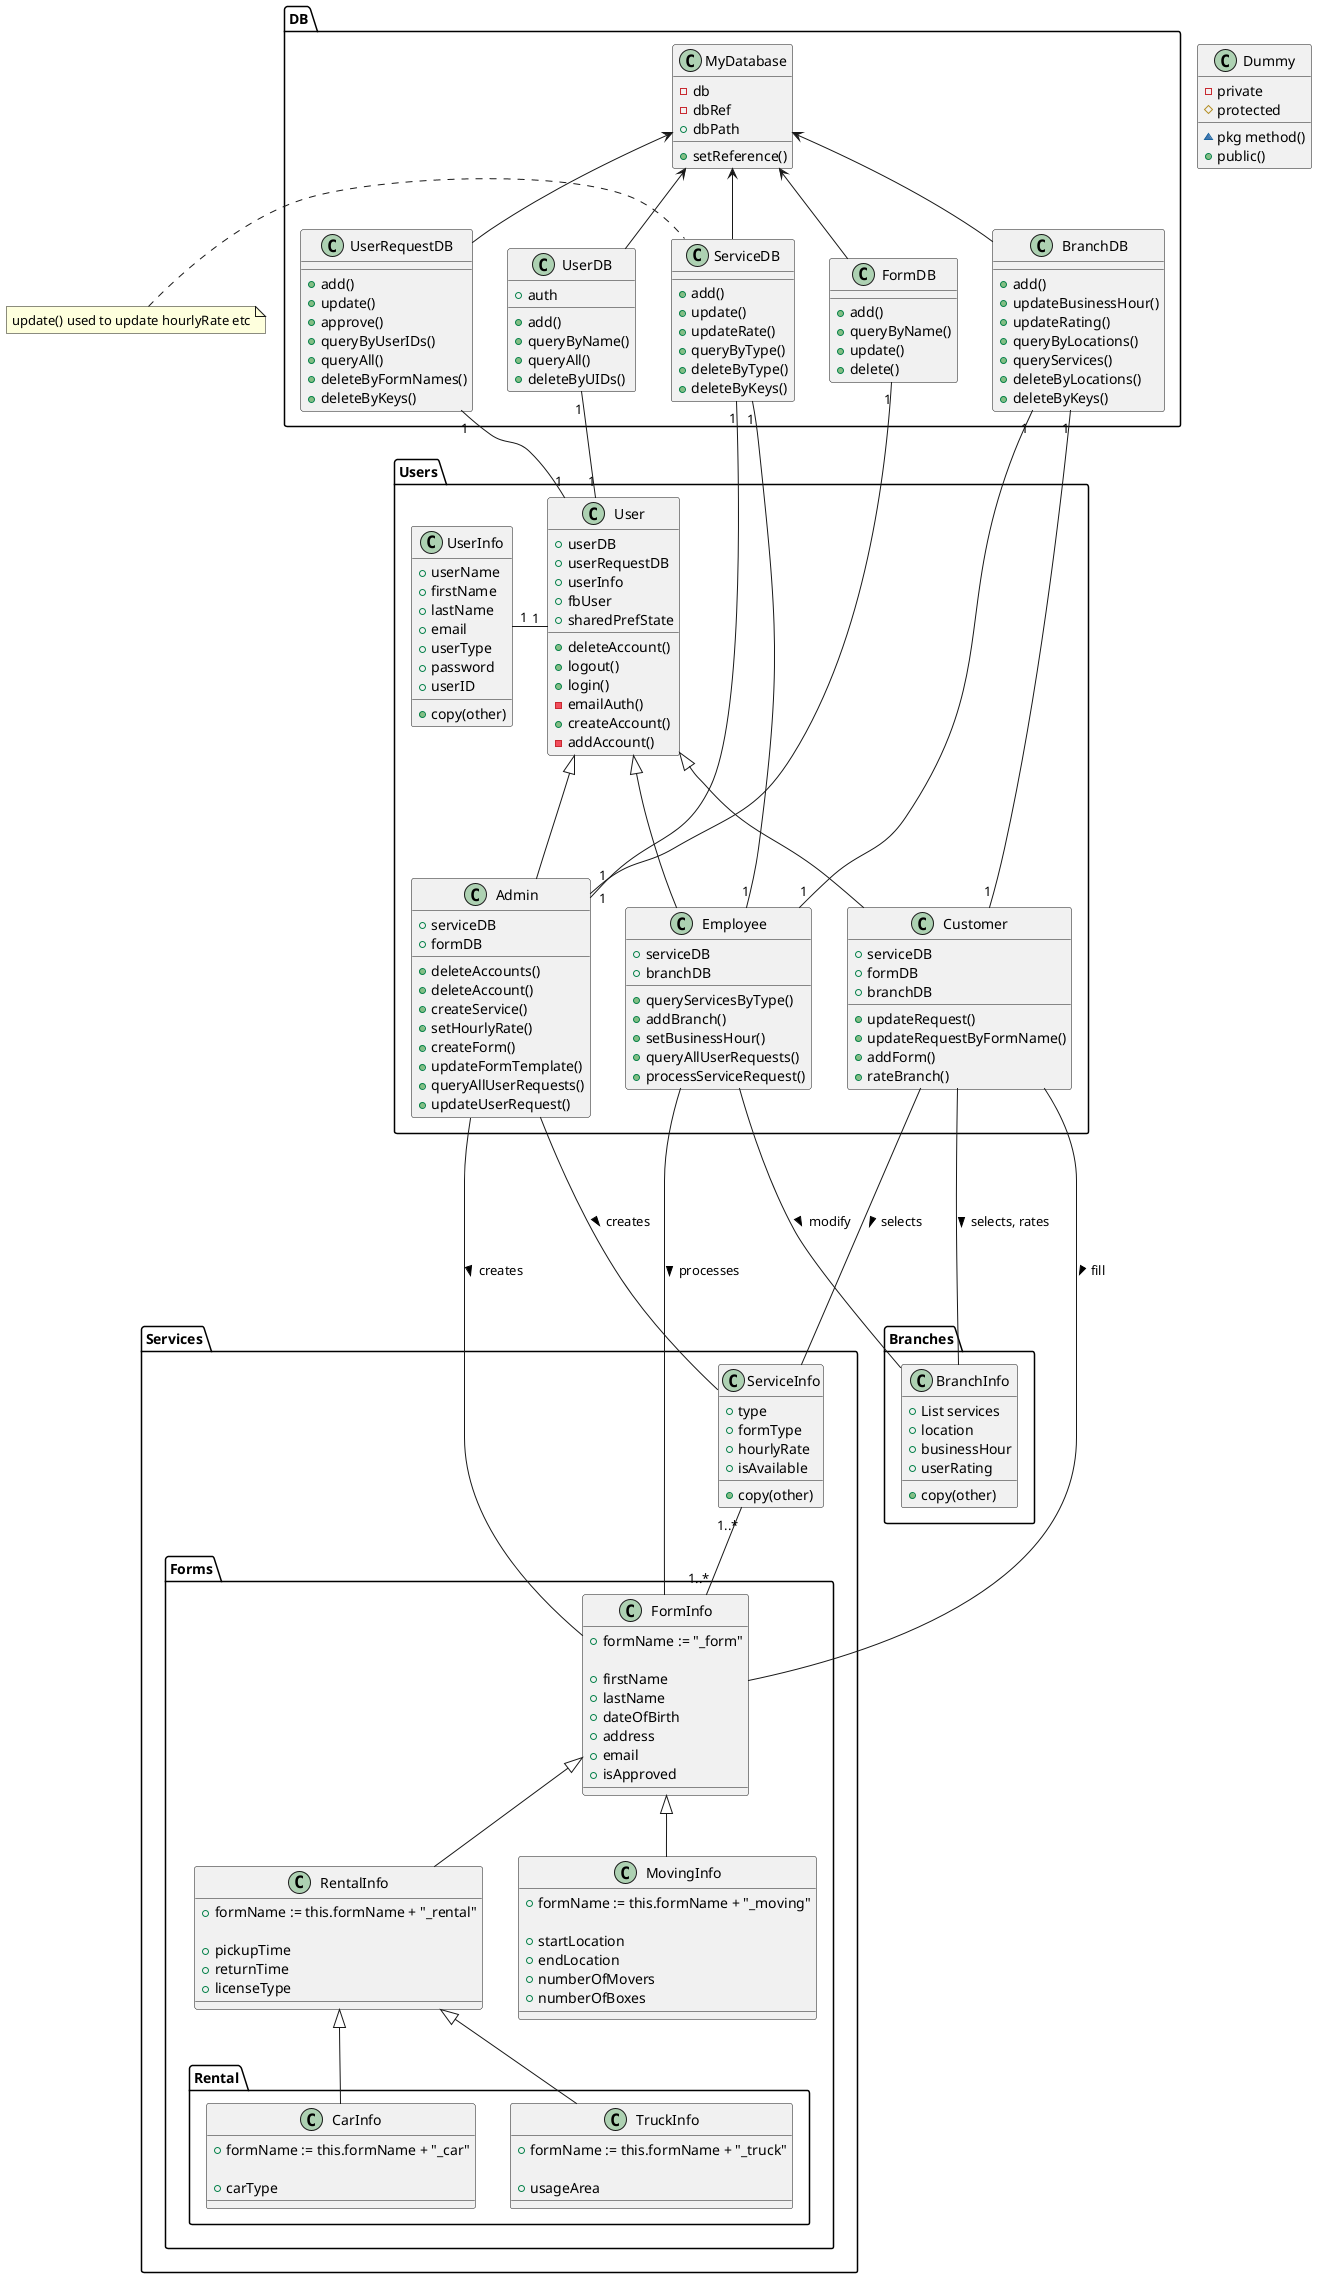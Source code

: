 @startuml

class Dummy {
  - private
  # protected
  ~ pkg method()
  + public()
}  /' Legend Dummy ;D '/

class DB.MyDatabase {
  - db
  - dbRef
  + dbPath
  + setReference()
}

class Users.UserInfo {
  + userName
  + firstName
  + lastName
  + email
  + userType
  + password
  + userID
  + copy(other)
}

class DB.UserDB {
  + auth
  + add()
  + queryByName()
  + queryAll()
  + deleteByUIDs()
}

class DB.ServiceDB {
  + add()
  + update()
  + updateRate()
  + queryByType()
  + deleteByType()
  + deleteByKeys()
}

note left: update() used to update hourlyRate etc

class DB.FormDB {
  + add()
  + queryByName()
  + update()
  + delete()
}

class DB.BranchDB {
  + add()
  + updateBusinessHour()
  + updateRating()
  + queryByLocations()
  + queryServices()
  + deleteByLocations()
  + deleteByKeys()
}

class DB.UserRequestDB {
  + add()
  + update()
  + approve()
  + queryByUserIDs()
  + queryAll()
  + deleteByFormNames()
  + deleteByKeys()
}

DB.MyDatabase <-- DB.UserDB
DB.MyDatabase <-- DB.FormDB
DB.MyDatabase <-- DB.ServiceDB
DB.MyDatabase <-- DB.BranchDB
DB.MyDatabase <-- DB.UserRequestDB

' changed from abstract to normal class because in log-in activity, user type would be undetermined
class Users.User {
  + userDB
  + userRequestDB
  + userInfo
  + fbUser
  + sharedPrefState
  + deleteAccount()
  + logout()
  + login()
  - emailAuth()
  + createAccount()
  - addAccount()
}
Users.UserInfo "1" - "1" Users.User
DB.UserDB "1"      -- "1" Users.User

' N.B. there is basically no such an option in the SignUpActivity to create Admin account
' but we still keep the method "createAccount()" for admin
class Users.Admin {
 + serviceDB
 + formDB
 + deleteAccounts()
 + deleteAccount()
 + createService()
 + setHourlyRate()
 + createForm()
 + updateFormTemplate()
 + queryAllUserRequests()
 + updateUserRequest()
}
class Users.Employee {
  + serviceDB
  + branchDB
  + queryServicesByType()
  + addBranch()
  + setBusinessHour()
  + queryAllUserRequests()
  + processServiceRequest()
'  + notifyCustomer()
}
class Users.Customer {
  + serviceDB
  + formDB
  + branchDB
  + updateRequest()
  + updateRequestByFormName()
  + addForm()
  + rateBranch()
}

Users.User <|--- Users.Admin
Users.User <|--- Users.Employee
Users.User <|--- Users.Customer

DB.UserRequestDB "1" -- "1" Users.User
DB.ServiceDB "1"     -- "1" Users.Admin
DB.ServiceDB "1"     -- "1" Users.Employee
DB.FormDB "1"        -- "1" Users.Admin
DB.BranchDB "1"      -- "1" Users.Employee
DB.BranchDB "1"      -- "1" Users.Customer

' ------------------------------------------
class Services.Forms.FormInfo {
  + formName := "_form"

  + firstName
  + lastName
  + dateOfBirth
  + address
  + email
  + isApproved
}
class Services.Forms.RentalInfo {
  + formName := this.formName + "_rental"

  + pickupTime
  + returnTime
  + licenseType
}
Services.Forms.FormInfo <|-- Services.Forms.RentalInfo

class Services.Forms.Rental.CarInfo {
  + formName := this.formName + "_car"

  + carType
}
class Services.Forms.Rental.TruckInfo {
  + formName := this.formName + "_truck"

  + usageArea
}
class Services.Forms.MovingInfo {
  + formName := this.formName + "_moving"

  + startLocation
  + endLocation
  + numberOfMovers
  + numberOfBoxes
}

Services.Forms.RentalInfo <|-- Services.Forms.Rental.CarInfo
Services.Forms.RentalInfo <|-- Services.Forms.Rental.TruckInfo
Services.Forms.FormInfo   <|-- Services.Forms.MovingInfo

' ------------------------------------------
class Services.ServiceInfo {
  + type  /' _car_rental, _truck_rental; _moving '/
  + formType
  + hourlyRate
  + isAvailable
  + copy(other)
}

class Branches.BranchInfo {
  + List services
  + location
  + businessHour
  + userRating
  + copy(other)
}

Services.ServiceInfo "1..*" -- "1..*" Services.Forms.FormInfo

Users.Admin    ---- Services.Forms.FormInfo : creates >
Users.Admin    ---- Services.ServiceInfo : creates >
Users.Employee ---- Services.Forms.FormInfo : processes >
Users.Employee ---- Branches.BranchInfo : modify >
Users.Customer ---- Services.ServiceInfo : selects >
Users.Customer ---- Branches.BranchInfo : selects, rates >
Users.Customer ---- Services.Forms.FormInfo : fill >

@enduml